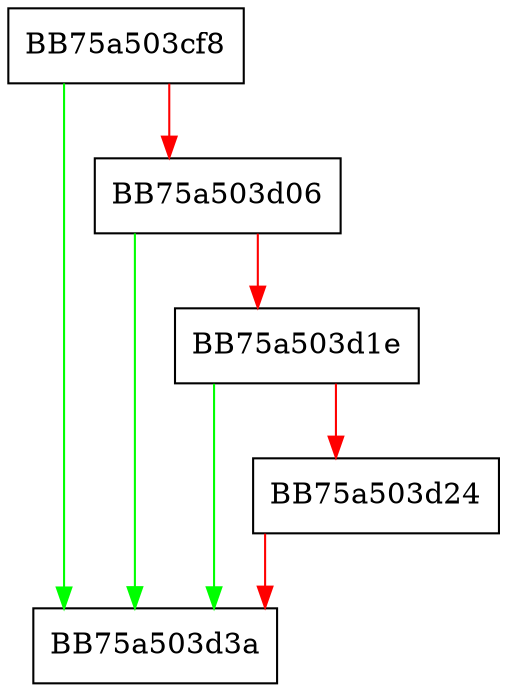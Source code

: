 digraph GetState {
  node [shape="box"];
  graph [splines=ortho];
  BB75a503cf8 -> BB75a503d3a [color="green"];
  BB75a503cf8 -> BB75a503d06 [color="red"];
  BB75a503d06 -> BB75a503d3a [color="green"];
  BB75a503d06 -> BB75a503d1e [color="red"];
  BB75a503d1e -> BB75a503d3a [color="green"];
  BB75a503d1e -> BB75a503d24 [color="red"];
  BB75a503d24 -> BB75a503d3a [color="red"];
}